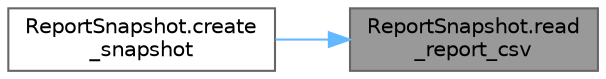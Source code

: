 digraph "ReportSnapshot.read_report_csv"
{
 // LATEX_PDF_SIZE
  bgcolor="transparent";
  edge [fontname=Helvetica,fontsize=10,labelfontname=Helvetica,labelfontsize=10];
  node [fontname=Helvetica,fontsize=10,shape=box,height=0.2,width=0.4];
  rankdir="RL";
  Node1 [id="Node000001",label="ReportSnapshot.read\l_report_csv",height=0.2,width=0.4,color="gray40", fillcolor="grey60", style="filled", fontcolor="black",tooltip=" "];
  Node1 -> Node2 [id="edge1_Node000001_Node000002",dir="back",color="steelblue1",style="solid",tooltip=" "];
  Node2 [id="Node000002",label="ReportSnapshot.create\l_snapshot",height=0.2,width=0.4,color="grey40", fillcolor="white", style="filled",URL="$namespace_report_snapshot.html#ab4de627686be8f3a33a079e7e7e60520",tooltip=" "];
}
